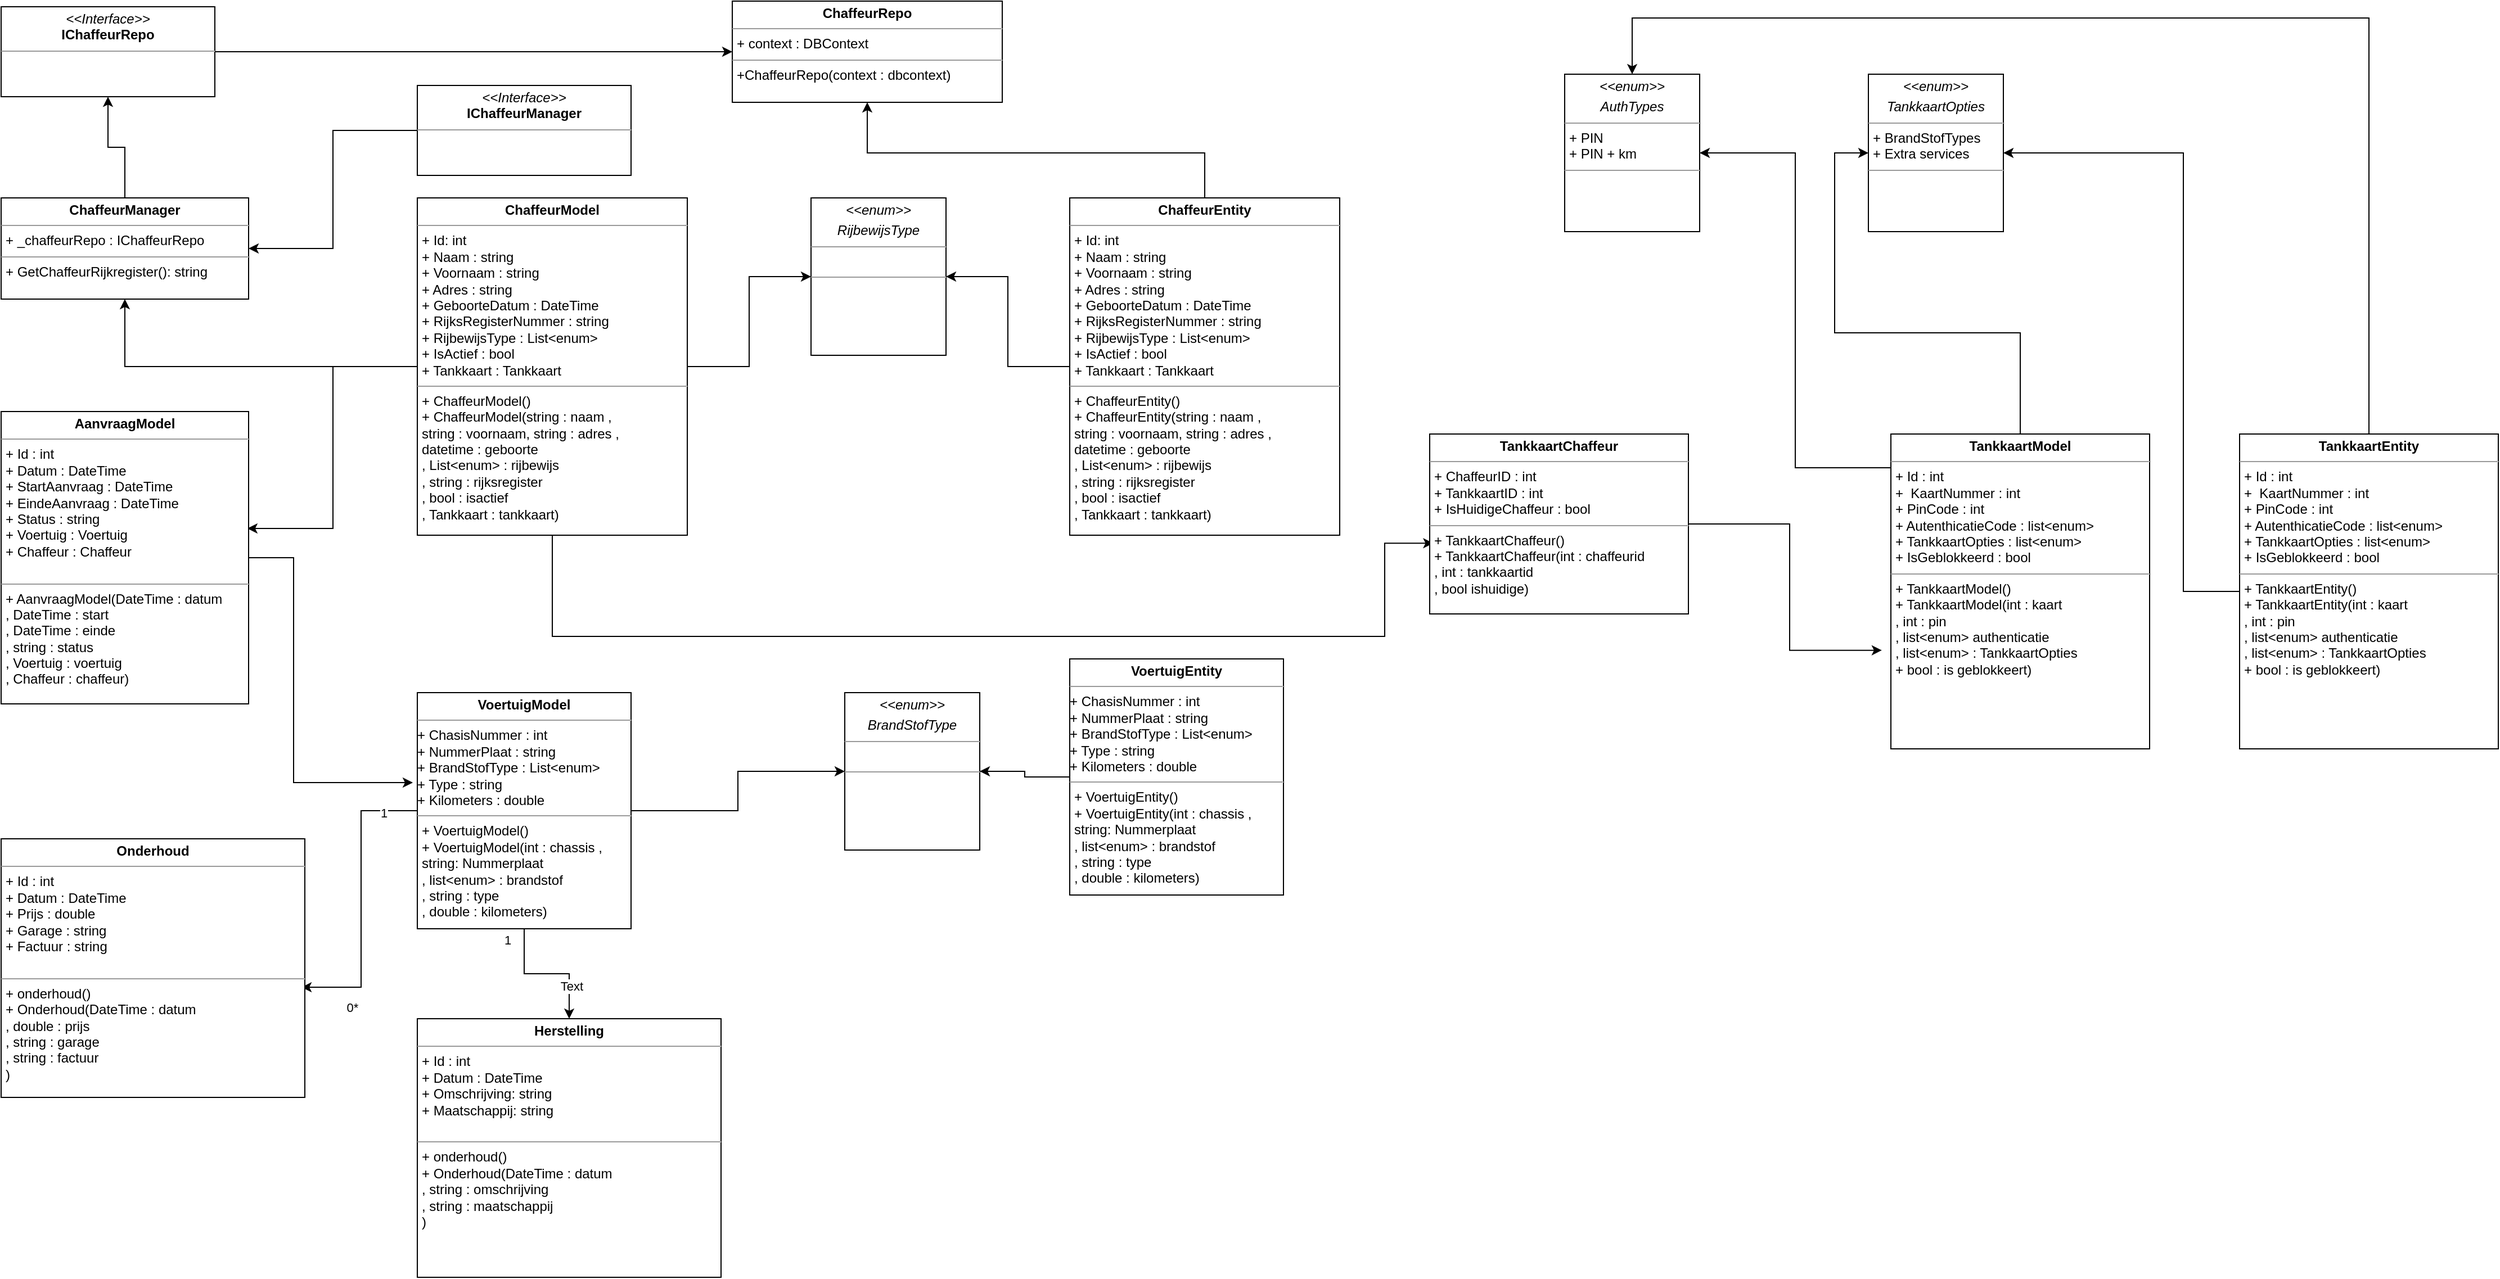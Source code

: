 <mxfile version="15.1.0" type="device"><diagram id="X8gG-c-uVgaTraNs3Fot" name="Page-1"><mxGraphModel dx="2440" dy="2278" grid="1" gridSize="10" guides="1" tooltips="1" connect="1" arrows="1" fold="1" page="1" pageScale="1" pageWidth="1600" pageHeight="1200" math="0" shadow="0"><root><mxCell id="0"/><mxCell id="1" parent="0"/><mxCell id="XZQfxrg7rUuwnyYYSZXB-30" style="edgeStyle=orthogonalEdgeStyle;rounded=0;orthogonalLoop=1;jettySize=auto;html=1;entryX=0;entryY=0.5;entryDx=0;entryDy=0;" edge="1" parent="1" source="XZQfxrg7rUuwnyYYSZXB-1" target="XZQfxrg7rUuwnyYYSZXB-29"><mxGeometry relative="1" as="geometry"/></mxCell><mxCell id="XZQfxrg7rUuwnyYYSZXB-1" value="&lt;p style=&quot;margin: 0px ; margin-top: 4px ; text-align: center&quot;&gt;&lt;i&gt;&amp;lt;&amp;lt;Interface&amp;gt;&amp;gt;&lt;/i&gt;&lt;br&gt;&lt;b&gt;IChaffeurRepo&lt;/b&gt;&lt;/p&gt;&lt;hr size=&quot;1&quot;&gt;" style="verticalAlign=top;align=left;overflow=fill;fontSize=12;fontFamily=Helvetica;html=1;" vertex="1" parent="1"><mxGeometry x="40" y="30" width="190" height="80" as="geometry"/></mxCell><mxCell id="XZQfxrg7rUuwnyYYSZXB-7" style="edgeStyle=orthogonalEdgeStyle;rounded=0;orthogonalLoop=1;jettySize=auto;html=1;entryX=0.5;entryY=1;entryDx=0;entryDy=0;" edge="1" parent="1" source="XZQfxrg7rUuwnyYYSZXB-2" target="XZQfxrg7rUuwnyYYSZXB-1"><mxGeometry relative="1" as="geometry"/></mxCell><mxCell id="XZQfxrg7rUuwnyYYSZXB-2" value="&lt;p style=&quot;margin: 0px ; margin-top: 4px ; text-align: center&quot;&gt;&lt;b&gt;ChaffeurManager&lt;/b&gt;&lt;/p&gt;&lt;hr size=&quot;1&quot;&gt;&lt;p style=&quot;margin: 0px ; margin-left: 4px&quot;&gt;+ _chaffeurRepo : IChaffeurRepo&lt;br&gt;&lt;/p&gt;&lt;hr size=&quot;1&quot;&gt;&lt;p style=&quot;margin: 0px ; margin-left: 4px&quot;&gt;+ GetChaffeurRijkregister(): string&lt;br&gt;&lt;/p&gt;" style="verticalAlign=top;align=left;overflow=fill;fontSize=12;fontFamily=Helvetica;html=1;" vertex="1" parent="1"><mxGeometry x="40" y="200" width="220" height="90" as="geometry"/></mxCell><mxCell id="XZQfxrg7rUuwnyYYSZXB-5" style="edgeStyle=orthogonalEdgeStyle;rounded=0;orthogonalLoop=1;jettySize=auto;html=1;entryX=1;entryY=0.5;entryDx=0;entryDy=0;" edge="1" parent="1" source="XZQfxrg7rUuwnyYYSZXB-3" target="XZQfxrg7rUuwnyYYSZXB-2"><mxGeometry relative="1" as="geometry"/></mxCell><mxCell id="XZQfxrg7rUuwnyYYSZXB-3" value="&lt;p style=&quot;margin: 0px ; margin-top: 4px ; text-align: center&quot;&gt;&lt;i&gt;&amp;lt;&amp;lt;Interface&amp;gt;&amp;gt;&lt;/i&gt;&lt;br&gt;&lt;b&gt;IChaffeurManager&lt;/b&gt;&lt;/p&gt;&lt;hr size=&quot;1&quot;&gt;" style="verticalAlign=top;align=left;overflow=fill;fontSize=12;fontFamily=Helvetica;html=1;" vertex="1" parent="1"><mxGeometry x="410" y="100" width="190" height="80" as="geometry"/></mxCell><mxCell id="XZQfxrg7rUuwnyYYSZXB-10" style="edgeStyle=orthogonalEdgeStyle;rounded=0;orthogonalLoop=1;jettySize=auto;html=1;entryX=0.5;entryY=1;entryDx=0;entryDy=0;" edge="1" parent="1" source="XZQfxrg7rUuwnyYYSZXB-8" target="XZQfxrg7rUuwnyYYSZXB-2"><mxGeometry relative="1" as="geometry"><mxPoint x="260" y="250" as="targetPoint"/></mxGeometry></mxCell><mxCell id="XZQfxrg7rUuwnyYYSZXB-12" style="edgeStyle=orthogonalEdgeStyle;rounded=0;orthogonalLoop=1;jettySize=auto;html=1;entryX=0.995;entryY=0.4;entryDx=0;entryDy=0;entryPerimeter=0;" edge="1" parent="1" source="XZQfxrg7rUuwnyYYSZXB-8" target="XZQfxrg7rUuwnyYYSZXB-11"><mxGeometry relative="1" as="geometry"/></mxCell><mxCell id="XZQfxrg7rUuwnyYYSZXB-25" style="edgeStyle=orthogonalEdgeStyle;rounded=0;orthogonalLoop=1;jettySize=auto;html=1;" edge="1" parent="1" source="XZQfxrg7rUuwnyYYSZXB-8" target="XZQfxrg7rUuwnyYYSZXB-24"><mxGeometry relative="1" as="geometry"/></mxCell><mxCell id="XZQfxrg7rUuwnyYYSZXB-37" style="edgeStyle=orthogonalEdgeStyle;rounded=0;orthogonalLoop=1;jettySize=auto;html=1;entryX=0.014;entryY=0.607;entryDx=0;entryDy=0;entryPerimeter=0;" edge="1" parent="1" source="XZQfxrg7rUuwnyYYSZXB-8" target="XZQfxrg7rUuwnyYYSZXB-36"><mxGeometry relative="1" as="geometry"><Array as="points"><mxPoint x="530" y="590"/><mxPoint x="1270" y="590"/><mxPoint x="1270" y="507"/></Array></mxGeometry></mxCell><mxCell id="XZQfxrg7rUuwnyYYSZXB-8" value="&lt;p style=&quot;margin: 0px ; margin-top: 4px ; text-align: center&quot;&gt;&lt;b&gt;ChaffeurModel&lt;br&gt;&lt;/b&gt;&lt;b&gt;&lt;/b&gt;&lt;/p&gt;&lt;p style=&quot;margin: 0px ; margin-top: 4px ; text-align: center&quot;&gt;&lt;/p&gt;&lt;hr size=&quot;1&quot;&gt;&lt;p style=&quot;margin: 0px ; margin-left: 4px&quot;&gt;+ Id: int&lt;/p&gt;&lt;p style=&quot;margin: 0px ; margin-left: 4px&quot;&gt;+ Naam : string&lt;/p&gt;&lt;p style=&quot;margin: 0px ; margin-left: 4px&quot;&gt;+ Voornaam : string&lt;/p&gt;&lt;p style=&quot;margin: 0px ; margin-left: 4px&quot;&gt;+ Adres : string&lt;/p&gt;&lt;p style=&quot;margin: 0px ; margin-left: 4px&quot;&gt;+ GeboorteDatum : DateTime&lt;/p&gt;&lt;p style=&quot;margin: 0px ; margin-left: 4px&quot;&gt;+ RijksRegisterNummer : string&lt;/p&gt;&lt;p style=&quot;margin: 0px ; margin-left: 4px&quot;&gt;+ RijbewijsType : List&amp;lt;enum&amp;gt;&lt;br&gt;&lt;/p&gt;&lt;p style=&quot;margin: 0px ; margin-left: 4px&quot;&gt;+ IsActief : bool&lt;/p&gt;&lt;p style=&quot;margin: 0px ; margin-left: 4px&quot;&gt;+ Tankkaart : Tankkaart&lt;br&gt;&lt;/p&gt;&lt;hr size=&quot;1&quot;&gt;&lt;p style=&quot;margin: 0px ; margin-left: 4px&quot;&gt;+ ChaffeurModel()&lt;/p&gt;&lt;p style=&quot;margin: 0px ; margin-left: 4px&quot;&gt;+ ChaffeurModel(string : naam , &lt;br&gt;&lt;/p&gt;&lt;p style=&quot;margin: 0px ; margin-left: 4px&quot;&gt;string : voornaam, string : adres , &lt;br&gt;&lt;/p&gt;&lt;p style=&quot;margin: 0px ; margin-left: 4px&quot;&gt;datetime : geboorte&lt;/p&gt;&lt;p style=&quot;margin: 0px ; margin-left: 4px&quot;&gt;, List&amp;lt;enum&amp;gt; : rijbewijs&lt;/p&gt;&lt;p style=&quot;margin: 0px ; margin-left: 4px&quot;&gt;, string : rijksregister&lt;/p&gt;&lt;p style=&quot;margin: 0px ; margin-left: 4px&quot;&gt;, bool : isactief&lt;/p&gt;&lt;p style=&quot;margin: 0px ; margin-left: 4px&quot;&gt;, Tankkaart : tankkaart)&lt;/p&gt;" style="verticalAlign=top;align=left;overflow=fill;fontSize=12;fontFamily=Helvetica;html=1;" vertex="1" parent="1"><mxGeometry x="410" y="200" width="240" height="300" as="geometry"/></mxCell><mxCell id="XZQfxrg7rUuwnyYYSZXB-14" style="edgeStyle=orthogonalEdgeStyle;rounded=0;orthogonalLoop=1;jettySize=auto;html=1;entryX=-0.021;entryY=0.381;entryDx=0;entryDy=0;entryPerimeter=0;" edge="1" parent="1" source="XZQfxrg7rUuwnyYYSZXB-11" target="XZQfxrg7rUuwnyYYSZXB-13"><mxGeometry relative="1" as="geometry"><mxPoint x="360" y="720" as="targetPoint"/><Array as="points"><mxPoint x="300" y="520"/><mxPoint x="300" y="720"/></Array></mxGeometry></mxCell><mxCell id="XZQfxrg7rUuwnyYYSZXB-11" value="&lt;p style=&quot;margin: 0px ; margin-top: 4px ; text-align: center&quot;&gt;&lt;b&gt;AanvraagModel&lt;br&gt;&lt;/b&gt;&lt;/p&gt;&lt;hr size=&quot;1&quot;&gt;&lt;p style=&quot;margin: 0px ; margin-left: 4px&quot;&gt;+ Id : int&lt;/p&gt;&lt;p style=&quot;margin: 0px ; margin-left: 4px&quot;&gt;+ Datum : DateTime&lt;/p&gt;&lt;p style=&quot;margin: 0px ; margin-left: 4px&quot;&gt;+ StartAanvraag : DateTime&lt;/p&gt;&lt;p style=&quot;margin: 0px ; margin-left: 4px&quot;&gt;+ EindeAanvraag : DateTime&lt;/p&gt;&lt;p style=&quot;margin: 0px ; margin-left: 4px&quot;&gt;+ Status : string&lt;/p&gt;&lt;p style=&quot;margin: 0px ; margin-left: 4px&quot;&gt;+ Voertuig : Voertuig&lt;/p&gt;&lt;p style=&quot;margin: 0px ; margin-left: 4px&quot;&gt;+ Chaffeur : Chaffeur&lt;br&gt;&lt;/p&gt;&lt;p style=&quot;margin: 0px ; margin-left: 4px&quot;&gt;&lt;br&gt;&lt;/p&gt;&lt;hr size=&quot;1&quot;&gt;&lt;p style=&quot;margin: 0px ; margin-left: 4px&quot;&gt;+ AanvraagModel(DateTime : datum&lt;/p&gt;&lt;p style=&quot;margin: 0px ; margin-left: 4px&quot;&gt;, DateTime : start&lt;br&gt;&lt;/p&gt;&lt;p style=&quot;margin: 0px ; margin-left: 4px&quot;&gt;, DateTime : einde&lt;/p&gt;&lt;p style=&quot;margin: 0px ; margin-left: 4px&quot;&gt;, string : status&lt;/p&gt;&lt;p style=&quot;margin: 0px ; margin-left: 4px&quot;&gt;, Voertuig : voertuig&lt;/p&gt;&lt;p style=&quot;margin: 0px ; margin-left: 4px&quot;&gt;, Chaffeur : chaffeur)&lt;br&gt;&lt;/p&gt;" style="verticalAlign=top;align=left;overflow=fill;fontSize=12;fontFamily=Helvetica;html=1;" vertex="1" parent="1"><mxGeometry x="40" y="390" width="220" height="260" as="geometry"/></mxCell><mxCell id="XZQfxrg7rUuwnyYYSZXB-16" style="edgeStyle=orthogonalEdgeStyle;rounded=0;orthogonalLoop=1;jettySize=auto;html=1;entryX=0.989;entryY=0.574;entryDx=0;entryDy=0;entryPerimeter=0;" edge="1" parent="1" source="XZQfxrg7rUuwnyYYSZXB-13" target="XZQfxrg7rUuwnyYYSZXB-15"><mxGeometry relative="1" as="geometry"/></mxCell><mxCell id="XZQfxrg7rUuwnyYYSZXB-17" value="0*" style="edgeLabel;html=1;align=center;verticalAlign=middle;resizable=0;points=[];" vertex="1" connectable="0" parent="XZQfxrg7rUuwnyYYSZXB-16"><mxGeometry x="0.659" y="2" relative="1" as="geometry"><mxPoint y="16" as="offset"/></mxGeometry></mxCell><mxCell id="XZQfxrg7rUuwnyYYSZXB-18" value="1" style="edgeLabel;html=1;align=center;verticalAlign=middle;resizable=0;points=[];" vertex="1" connectable="0" parent="XZQfxrg7rUuwnyYYSZXB-16"><mxGeometry x="-0.769" y="2" relative="1" as="geometry"><mxPoint as="offset"/></mxGeometry></mxCell><mxCell id="XZQfxrg7rUuwnyYYSZXB-20" style="edgeStyle=orthogonalEdgeStyle;rounded=0;orthogonalLoop=1;jettySize=auto;html=1;entryX=0.5;entryY=0;entryDx=0;entryDy=0;" edge="1" parent="1" source="XZQfxrg7rUuwnyYYSZXB-13" target="XZQfxrg7rUuwnyYYSZXB-19"><mxGeometry relative="1" as="geometry"/></mxCell><mxCell id="XZQfxrg7rUuwnyYYSZXB-21" value="1" style="edgeLabel;html=1;align=center;verticalAlign=middle;resizable=0;points=[];" vertex="1" connectable="0" parent="XZQfxrg7rUuwnyYYSZXB-20"><mxGeometry x="-0.502" y="-2" relative="1" as="geometry"><mxPoint x="-13" y="-20" as="offset"/></mxGeometry></mxCell><mxCell id="XZQfxrg7rUuwnyYYSZXB-22" value="Text" style="edgeLabel;html=1;align=center;verticalAlign=middle;resizable=0;points=[];" vertex="1" connectable="0" parent="XZQfxrg7rUuwnyYYSZXB-20"><mxGeometry x="0.514" y="2" relative="1" as="geometry"><mxPoint as="offset"/></mxGeometry></mxCell><mxCell id="XZQfxrg7rUuwnyYYSZXB-33" style="edgeStyle=orthogonalEdgeStyle;rounded=0;orthogonalLoop=1;jettySize=auto;html=1;entryX=0;entryY=0.5;entryDx=0;entryDy=0;" edge="1" parent="1" source="XZQfxrg7rUuwnyYYSZXB-13" target="XZQfxrg7rUuwnyYYSZXB-32"><mxGeometry relative="1" as="geometry"/></mxCell><mxCell id="XZQfxrg7rUuwnyYYSZXB-13" value="&lt;p style=&quot;margin: 0px ; margin-top: 4px ; text-align: center&quot;&gt;&lt;b&gt;VoertuigModel&lt;/b&gt;&lt;/p&gt;&lt;hr size=&quot;1&quot;&gt;&lt;div&gt;+ ChasisNummer : int&lt;/div&gt;&lt;div&gt;+ NummerPlaat : string&lt;/div&gt;&lt;div&gt;+ BrandStofType : List&amp;lt;enum&amp;gt;&lt;/div&gt;&lt;div&gt;+ Type : string&lt;/div&gt;&lt;div&gt;+ Kilometers : double&lt;br&gt;&lt;/div&gt;&lt;hr size=&quot;1&quot;&gt;&lt;p style=&quot;margin: 0px ; margin-left: 4px&quot;&gt;+ VoertuigModel()&lt;/p&gt;&lt;p style=&quot;margin: 0px ; margin-left: 4px&quot;&gt;+ VoertuigModel(int : chassis ,&lt;/p&gt;&lt;p style=&quot;margin: 0px ; margin-left: 4px&quot;&gt;string: Nummerplaat&lt;/p&gt;&lt;p style=&quot;margin: 0px ; margin-left: 4px&quot;&gt;, list&amp;lt;enum&amp;gt; : brandstof&lt;/p&gt;&lt;p style=&quot;margin: 0px ; margin-left: 4px&quot;&gt;, string : type&lt;/p&gt;&lt;p style=&quot;margin: 0px ; margin-left: 4px&quot;&gt;, double : kilometers)&lt;br&gt;&lt;/p&gt;" style="verticalAlign=top;align=left;overflow=fill;fontSize=12;fontFamily=Helvetica;html=1;" vertex="1" parent="1"><mxGeometry x="410" y="640" width="190" height="210" as="geometry"/></mxCell><mxCell id="XZQfxrg7rUuwnyYYSZXB-15" value="&lt;p style=&quot;margin: 0px ; margin-top: 4px ; text-align: center&quot;&gt;&lt;b&gt;Onderhoud&lt;/b&gt;&lt;/p&gt;&lt;hr size=&quot;1&quot;&gt;&lt;p style=&quot;margin: 0px ; margin-left: 4px&quot;&gt;+ Id : int&lt;/p&gt;&lt;p style=&quot;margin: 0px ; margin-left: 4px&quot;&gt;+ Datum : DateTime&lt;/p&gt;&lt;p style=&quot;margin: 0px ; margin-left: 4px&quot;&gt;+ Prijs : double&lt;/p&gt;&lt;p style=&quot;margin: 0px ; margin-left: 4px&quot;&gt;+ Garage : string&lt;/p&gt;&lt;p style=&quot;margin: 0px ; margin-left: 4px&quot;&gt;+ Factuur : string&lt;/p&gt;&lt;p style=&quot;margin: 0px ; margin-left: 4px&quot;&gt;&lt;br&gt;&lt;/p&gt;&lt;hr size=&quot;1&quot;&gt;&lt;p style=&quot;margin: 0px ; margin-left: 4px&quot;&gt;+ onderhoud()&lt;/p&gt;&lt;p style=&quot;margin: 0px ; margin-left: 4px&quot;&gt;+ Onderhoud(DateTime : datum&lt;/p&gt;&lt;p style=&quot;margin: 0px ; margin-left: 4px&quot;&gt;, double : prijs &lt;br&gt;&lt;/p&gt;&lt;p style=&quot;margin: 0px ; margin-left: 4px&quot;&gt;, string : garage&lt;/p&gt;&lt;p style=&quot;margin: 0px ; margin-left: 4px&quot;&gt;, string : factuur&lt;br&gt;&lt;/p&gt;&lt;p style=&quot;margin: 0px ; margin-left: 4px&quot;&gt;)&lt;br&gt;&lt;/p&gt;" style="verticalAlign=top;align=left;overflow=fill;fontSize=12;fontFamily=Helvetica;html=1;" vertex="1" parent="1"><mxGeometry x="40" y="770" width="270" height="230" as="geometry"/></mxCell><mxCell id="XZQfxrg7rUuwnyYYSZXB-19" value="&lt;p style=&quot;margin: 0px ; margin-top: 4px ; text-align: center&quot;&gt;&lt;b&gt;Herstelling&lt;/b&gt;&lt;/p&gt;&lt;hr size=&quot;1&quot;&gt;&lt;p style=&quot;margin: 0px ; margin-left: 4px&quot;&gt;+ Id : int&lt;/p&gt;&lt;p style=&quot;margin: 0px ; margin-left: 4px&quot;&gt;+ Datum : DateTime&lt;/p&gt;&lt;p style=&quot;margin: 0px ; margin-left: 4px&quot;&gt;+ Omschrijving: string&lt;/p&gt;&lt;p style=&quot;margin: 0px ; margin-left: 4px&quot;&gt;+ Maatschappij: string&lt;/p&gt;&lt;p style=&quot;margin: 0px ; margin-left: 4px&quot;&gt;&lt;br&gt;&lt;/p&gt;&lt;hr size=&quot;1&quot;&gt;&lt;p style=&quot;margin: 0px ; margin-left: 4px&quot;&gt;+ onderhoud()&lt;/p&gt;&lt;p style=&quot;margin: 0px ; margin-left: 4px&quot;&gt;+ Onderhoud(DateTime : datum&lt;/p&gt;&lt;p style=&quot;margin: 0px ; margin-left: 4px&quot;&gt;, string : omschrijving&lt;/p&gt;&lt;p style=&quot;margin: 0px ; margin-left: 4px&quot;&gt;, string : maatschappij&lt;br&gt;&lt;/p&gt;&lt;p style=&quot;margin: 0px ; margin-left: 4px&quot;&gt;)&lt;br&gt;&lt;/p&gt;" style="verticalAlign=top;align=left;overflow=fill;fontSize=12;fontFamily=Helvetica;html=1;" vertex="1" parent="1"><mxGeometry x="410" y="930" width="270" height="230" as="geometry"/></mxCell><mxCell id="XZQfxrg7rUuwnyYYSZXB-24" value="&lt;p style=&quot;margin: 0px ; margin-top: 4px ; text-align: center&quot;&gt;&lt;i&gt;&amp;lt;&amp;lt;enum&amp;gt;&amp;gt;&lt;/i&gt;&lt;/p&gt;&lt;p style=&quot;margin: 0px ; margin-top: 4px ; text-align: center&quot;&gt;&lt;i&gt;RijbewijsType&lt;/i&gt;&lt;br&gt;&lt;/p&gt;&lt;hr size=&quot;1&quot;&gt;&lt;p style=&quot;margin: 0px ; margin-left: 4px&quot;&gt;&lt;br&gt;&lt;/p&gt;&lt;hr size=&quot;1&quot;&gt;" style="verticalAlign=top;align=left;overflow=fill;fontSize=12;fontFamily=Helvetica;html=1;" vertex="1" parent="1"><mxGeometry x="760" y="200" width="120" height="140" as="geometry"/></mxCell><mxCell id="XZQfxrg7rUuwnyYYSZXB-28" style="edgeStyle=orthogonalEdgeStyle;rounded=0;orthogonalLoop=1;jettySize=auto;html=1;" edge="1" parent="1" source="XZQfxrg7rUuwnyYYSZXB-26" target="XZQfxrg7rUuwnyYYSZXB-24"><mxGeometry relative="1" as="geometry"/></mxCell><mxCell id="XZQfxrg7rUuwnyYYSZXB-31" style="edgeStyle=orthogonalEdgeStyle;rounded=0;orthogonalLoop=1;jettySize=auto;html=1;" edge="1" parent="1" source="XZQfxrg7rUuwnyYYSZXB-26" target="XZQfxrg7rUuwnyYYSZXB-29"><mxGeometry relative="1" as="geometry"><Array as="points"><mxPoint x="1110" y="160"/><mxPoint x="810" y="160"/></Array></mxGeometry></mxCell><mxCell id="XZQfxrg7rUuwnyYYSZXB-26" value="&lt;p style=&quot;margin: 0px ; margin-top: 4px ; text-align: center&quot;&gt;&lt;b&gt;ChaffeurEntity&lt;br&gt;&lt;/b&gt;&lt;b&gt;&lt;/b&gt;&lt;/p&gt;&lt;p style=&quot;margin: 0px ; margin-top: 4px ; text-align: center&quot;&gt;&lt;/p&gt;&lt;hr size=&quot;1&quot;&gt;&lt;p style=&quot;margin: 0px ; margin-left: 4px&quot;&gt;+ Id: int&lt;/p&gt;&lt;p style=&quot;margin: 0px ; margin-left: 4px&quot;&gt;+ Naam : string&lt;/p&gt;&lt;p style=&quot;margin: 0px ; margin-left: 4px&quot;&gt;+ Voornaam : string&lt;/p&gt;&lt;p style=&quot;margin: 0px ; margin-left: 4px&quot;&gt;+ Adres : string&lt;/p&gt;&lt;p style=&quot;margin: 0px ; margin-left: 4px&quot;&gt;+ GeboorteDatum : DateTime&lt;/p&gt;&lt;p style=&quot;margin: 0px ; margin-left: 4px&quot;&gt;+ RijksRegisterNummer : string&lt;/p&gt;&lt;p style=&quot;margin: 0px ; margin-left: 4px&quot;&gt;+ RijbewijsType : List&amp;lt;enum&amp;gt;&lt;br&gt;&lt;/p&gt;&lt;p style=&quot;margin: 0px ; margin-left: 4px&quot;&gt;+ IsActief : bool&lt;/p&gt;&lt;p style=&quot;margin: 0px ; margin-left: 4px&quot;&gt;+ Tankkaart : Tankkaart&lt;br&gt;&lt;/p&gt;&lt;hr size=&quot;1&quot;&gt;&lt;p style=&quot;margin: 0px ; margin-left: 4px&quot;&gt;+ ChaffeurEntity()&lt;/p&gt;&lt;p style=&quot;margin: 0px ; margin-left: 4px&quot;&gt;+ ChaffeurEntity(string : naam , &lt;br&gt;&lt;/p&gt;&lt;p style=&quot;margin: 0px ; margin-left: 4px&quot;&gt;string : voornaam, string : adres , &lt;br&gt;&lt;/p&gt;&lt;p style=&quot;margin: 0px ; margin-left: 4px&quot;&gt;datetime : geboorte&lt;/p&gt;&lt;p style=&quot;margin: 0px ; margin-left: 4px&quot;&gt;, List&amp;lt;enum&amp;gt; : rijbewijs&lt;/p&gt;&lt;p style=&quot;margin: 0px ; margin-left: 4px&quot;&gt;, string : rijksregister&lt;/p&gt;&lt;p style=&quot;margin: 0px ; margin-left: 4px&quot;&gt;, bool : isactief&lt;/p&gt;&lt;p style=&quot;margin: 0px ; margin-left: 4px&quot;&gt;, Tankkaart : tankkaart)&lt;/p&gt;" style="verticalAlign=top;align=left;overflow=fill;fontSize=12;fontFamily=Helvetica;html=1;" vertex="1" parent="1"><mxGeometry x="990" y="200" width="240" height="300" as="geometry"/></mxCell><mxCell id="XZQfxrg7rUuwnyYYSZXB-29" value="&lt;p style=&quot;margin: 0px ; margin-top: 4px ; text-align: center&quot;&gt;&lt;b&gt;ChaffeurRepo&lt;br&gt;&lt;/b&gt;&lt;/p&gt;&lt;hr size=&quot;1&quot;&gt;&lt;p style=&quot;margin: 0px ; margin-left: 4px&quot;&gt;+ context : DBContext&lt;br&gt;&lt;/p&gt;&lt;hr size=&quot;1&quot;&gt;&lt;p style=&quot;margin: 0px ; margin-left: 4px&quot;&gt;+ChaffeurRepo(context : dbcontext)&lt;/p&gt;" style="verticalAlign=top;align=left;overflow=fill;fontSize=12;fontFamily=Helvetica;html=1;" vertex="1" parent="1"><mxGeometry x="690" y="25" width="240" height="90" as="geometry"/></mxCell><mxCell id="XZQfxrg7rUuwnyYYSZXB-32" value="&lt;p style=&quot;margin: 0px ; margin-top: 4px ; text-align: center&quot;&gt;&lt;i&gt;&amp;lt;&amp;lt;enum&amp;gt;&amp;gt;&lt;/i&gt;&lt;/p&gt;&lt;p style=&quot;margin: 0px ; margin-top: 4px ; text-align: center&quot;&gt;&lt;i&gt;BrandStofType&lt;/i&gt;&lt;br&gt;&lt;/p&gt;&lt;hr size=&quot;1&quot;&gt;&lt;p style=&quot;margin: 0px ; margin-left: 4px&quot;&gt;&lt;br&gt;&lt;/p&gt;&lt;hr size=&quot;1&quot;&gt;" style="verticalAlign=top;align=left;overflow=fill;fontSize=12;fontFamily=Helvetica;html=1;" vertex="1" parent="1"><mxGeometry x="790" y="640" width="120" height="140" as="geometry"/></mxCell><mxCell id="XZQfxrg7rUuwnyYYSZXB-35" style="edgeStyle=orthogonalEdgeStyle;rounded=0;orthogonalLoop=1;jettySize=auto;html=1;entryX=1;entryY=0.5;entryDx=0;entryDy=0;" edge="1" parent="1" source="XZQfxrg7rUuwnyYYSZXB-34" target="XZQfxrg7rUuwnyYYSZXB-32"><mxGeometry relative="1" as="geometry"/></mxCell><mxCell id="XZQfxrg7rUuwnyYYSZXB-34" value="&lt;p style=&quot;margin: 0px ; margin-top: 4px ; text-align: center&quot;&gt;&lt;b&gt;VoertuigEntity&lt;/b&gt;&lt;/p&gt;&lt;hr size=&quot;1&quot;&gt;&lt;div&gt;+ ChasisNummer : int&lt;/div&gt;&lt;div&gt;+ NummerPlaat : string&lt;/div&gt;&lt;div&gt;+ BrandStofType : List&amp;lt;enum&amp;gt;&lt;/div&gt;&lt;div&gt;+ Type : string&lt;/div&gt;&lt;div&gt;+ Kilometers : double&lt;br&gt;&lt;/div&gt;&lt;hr size=&quot;1&quot;&gt;&lt;p style=&quot;margin: 0px ; margin-left: 4px&quot;&gt;+ VoertuigEntity()&lt;/p&gt;&lt;p style=&quot;margin: 0px ; margin-left: 4px&quot;&gt;+ VoertuigEntity(int : chassis ,&lt;/p&gt;&lt;p style=&quot;margin: 0px ; margin-left: 4px&quot;&gt;string: Nummerplaat&lt;/p&gt;&lt;p style=&quot;margin: 0px ; margin-left: 4px&quot;&gt;, list&amp;lt;enum&amp;gt; : brandstof&lt;/p&gt;&lt;p style=&quot;margin: 0px ; margin-left: 4px&quot;&gt;, string : type&lt;/p&gt;&lt;p style=&quot;margin: 0px ; margin-left: 4px&quot;&gt;, double : kilometers)&lt;br&gt;&lt;/p&gt;" style="verticalAlign=top;align=left;overflow=fill;fontSize=12;fontFamily=Helvetica;html=1;" vertex="1" parent="1"><mxGeometry x="990" y="610" width="190" height="210" as="geometry"/></mxCell><mxCell id="XZQfxrg7rUuwnyYYSZXB-43" style="edgeStyle=orthogonalEdgeStyle;rounded=0;orthogonalLoop=1;jettySize=auto;html=1;entryX=-0.035;entryY=0.687;entryDx=0;entryDy=0;entryPerimeter=0;" edge="1" parent="1" source="XZQfxrg7rUuwnyYYSZXB-36" target="XZQfxrg7rUuwnyYYSZXB-38"><mxGeometry relative="1" as="geometry"/></mxCell><mxCell id="XZQfxrg7rUuwnyYYSZXB-36" value="&lt;p style=&quot;margin: 0px ; margin-top: 4px ; text-align: center&quot;&gt;&lt;b&gt;TankkaartChaffeur&lt;/b&gt;&lt;br&gt;&lt;/p&gt;&lt;hr size=&quot;1&quot;&gt;&lt;p style=&quot;margin: 0px ; margin-left: 4px&quot;&gt;+ ChaffeurID : int&lt;/p&gt;&lt;p style=&quot;margin: 0px ; margin-left: 4px&quot;&gt;+ TankkaartID : int&lt;/p&gt;&lt;p style=&quot;margin: 0px ; margin-left: 4px&quot;&gt;+ IsHuidigeChaffeur : bool&lt;br&gt;&lt;/p&gt;&lt;hr size=&quot;1&quot;&gt;&lt;p style=&quot;margin: 0px ; margin-left: 4px&quot;&gt;+ TankkaartChaffeur()&lt;/p&gt;&lt;p style=&quot;margin: 0px ; margin-left: 4px&quot;&gt;+ TankkaartChaffeur(int : chaffeurid&lt;/p&gt;&lt;p style=&quot;margin: 0px ; margin-left: 4px&quot;&gt;, int : tankkaartid&lt;/p&gt;&lt;p style=&quot;margin: 0px ; margin-left: 4px&quot;&gt;, bool ishuidige)&lt;/p&gt;" style="verticalAlign=top;align=left;overflow=fill;fontSize=12;fontFamily=Helvetica;html=1;" vertex="1" parent="1"><mxGeometry x="1310" y="410" width="230" height="160" as="geometry"/></mxCell><mxCell id="XZQfxrg7rUuwnyYYSZXB-40" style="edgeStyle=orthogonalEdgeStyle;rounded=0;orthogonalLoop=1;jettySize=auto;html=1;entryX=1;entryY=0.5;entryDx=0;entryDy=0;" edge="1" parent="1" source="XZQfxrg7rUuwnyYYSZXB-38" target="XZQfxrg7rUuwnyYYSZXB-39"><mxGeometry relative="1" as="geometry"><Array as="points"><mxPoint x="1635" y="440"/><mxPoint x="1635" y="160"/></Array></mxGeometry></mxCell><mxCell id="XZQfxrg7rUuwnyYYSZXB-42" style="edgeStyle=orthogonalEdgeStyle;rounded=0;orthogonalLoop=1;jettySize=auto;html=1;entryX=0;entryY=0.5;entryDx=0;entryDy=0;" edge="1" parent="1" source="XZQfxrg7rUuwnyYYSZXB-38" target="XZQfxrg7rUuwnyYYSZXB-41"><mxGeometry relative="1" as="geometry"><Array as="points"><mxPoint x="1835" y="320"/><mxPoint x="1670" y="320"/><mxPoint x="1670" y="160"/></Array></mxGeometry></mxCell><mxCell id="XZQfxrg7rUuwnyYYSZXB-38" value="&lt;p style=&quot;margin: 0px ; margin-top: 4px ; text-align: center&quot;&gt;&lt;b&gt;TankkaartModel&lt;/b&gt;&lt;br&gt;&lt;/p&gt;&lt;hr size=&quot;1&quot;&gt;&lt;p style=&quot;margin: 0px ; margin-left: 4px&quot;&gt;+ Id : int&lt;/p&gt;&lt;p style=&quot;margin: 0px ; margin-left: 4px&quot;&gt;+&amp;nbsp; KaartNummer : int&lt;/p&gt;&lt;p style=&quot;margin: 0px ; margin-left: 4px&quot;&gt;+ PinCode : int&lt;/p&gt;&lt;p style=&quot;margin: 0px ; margin-left: 4px&quot;&gt;+ AutenthicatieCode : list&amp;lt;enum&amp;gt;&lt;/p&gt;&lt;p style=&quot;margin: 0px ; margin-left: 4px&quot;&gt;+ TankkaartOpties : list&amp;lt;enum&amp;gt;&lt;/p&gt;&lt;p style=&quot;margin: 0px ; margin-left: 4px&quot;&gt;+ IsGeblokkeerd : bool&lt;br&gt;&lt;/p&gt;&lt;hr size=&quot;1&quot;&gt;&lt;p style=&quot;margin: 0px ; margin-left: 4px&quot;&gt;+ TankkaartModel()&lt;/p&gt;&lt;p style=&quot;margin: 0px ; margin-left: 4px&quot;&gt;+ TankkaartModel(int : kaart&lt;/p&gt;&lt;p style=&quot;margin: 0px ; margin-left: 4px&quot;&gt;, int : pin&lt;/p&gt;&lt;p style=&quot;margin: 0px ; margin-left: 4px&quot;&gt;, list&amp;lt;enum&amp;gt; authenticatie &lt;br&gt;&lt;/p&gt;&lt;p style=&quot;margin: 0px ; margin-left: 4px&quot;&gt;, list&amp;lt;enum&amp;gt; : TankkaartOpties&lt;/p&gt;&lt;p style=&quot;margin: 0px ; margin-left: 4px&quot;&gt;+ bool : is geblokkeert)&lt;/p&gt;" style="verticalAlign=top;align=left;overflow=fill;fontSize=12;fontFamily=Helvetica;html=1;" vertex="1" parent="1"><mxGeometry x="1720" y="410" width="230" height="280" as="geometry"/></mxCell><mxCell id="XZQfxrg7rUuwnyYYSZXB-39" value="&lt;p style=&quot;margin: 0px ; margin-top: 4px ; text-align: center&quot;&gt;&lt;i&gt;&amp;lt;&amp;lt;enum&amp;gt;&amp;gt;&lt;/i&gt;&lt;/p&gt;&lt;p style=&quot;margin: 0px ; margin-top: 4px ; text-align: center&quot;&gt;&lt;i&gt;AuthTypes&lt;/i&gt;&lt;br&gt;&lt;/p&gt;&lt;hr size=&quot;1&quot;&gt;&lt;p style=&quot;margin: 0px ; margin-left: 4px&quot;&gt;+ PIN&lt;/p&gt;&lt;p style=&quot;margin: 0px ; margin-left: 4px&quot;&gt;+ PIN + km&lt;br&gt;&lt;/p&gt;&lt;hr size=&quot;1&quot;&gt;" style="verticalAlign=top;align=left;overflow=fill;fontSize=12;fontFamily=Helvetica;html=1;" vertex="1" parent="1"><mxGeometry x="1430" y="90" width="120" height="140" as="geometry"/></mxCell><mxCell id="XZQfxrg7rUuwnyYYSZXB-41" value="&lt;p style=&quot;margin: 0px ; margin-top: 4px ; text-align: center&quot;&gt;&lt;i&gt;&amp;lt;&amp;lt;enum&amp;gt;&amp;gt;&lt;/i&gt;&lt;/p&gt;&lt;p style=&quot;margin: 0px ; margin-top: 4px ; text-align: center&quot;&gt;&lt;i&gt;TankkaartOpties&lt;/i&gt;&lt;br&gt;&lt;/p&gt;&lt;hr size=&quot;1&quot;&gt;&lt;p style=&quot;margin: 0px ; margin-left: 4px&quot;&gt;+ BrandStofTypes&lt;/p&gt;&lt;p style=&quot;margin: 0px ; margin-left: 4px&quot;&gt;+ Extra services&lt;br&gt;&lt;/p&gt;&lt;hr size=&quot;1&quot;&gt;" style="verticalAlign=top;align=left;overflow=fill;fontSize=12;fontFamily=Helvetica;html=1;" vertex="1" parent="1"><mxGeometry x="1700" y="90" width="120" height="140" as="geometry"/></mxCell><mxCell id="XZQfxrg7rUuwnyYYSZXB-45" style="edgeStyle=orthogonalEdgeStyle;rounded=0;orthogonalLoop=1;jettySize=auto;html=1;entryX=1;entryY=0.5;entryDx=0;entryDy=0;" edge="1" parent="1" source="XZQfxrg7rUuwnyYYSZXB-44" target="XZQfxrg7rUuwnyYYSZXB-41"><mxGeometry relative="1" as="geometry"><Array as="points"><mxPoint x="1980" y="550"/><mxPoint x="1980" y="160"/></Array></mxGeometry></mxCell><mxCell id="XZQfxrg7rUuwnyYYSZXB-46" style="edgeStyle=orthogonalEdgeStyle;rounded=0;orthogonalLoop=1;jettySize=auto;html=1;entryX=0.5;entryY=0;entryDx=0;entryDy=0;" edge="1" parent="1" source="XZQfxrg7rUuwnyYYSZXB-44" target="XZQfxrg7rUuwnyYYSZXB-39"><mxGeometry relative="1" as="geometry"><Array as="points"><mxPoint x="2145" y="40"/><mxPoint x="1490" y="40"/></Array></mxGeometry></mxCell><mxCell id="XZQfxrg7rUuwnyYYSZXB-44" value="&lt;p style=&quot;margin: 0px ; margin-top: 4px ; text-align: center&quot;&gt;&lt;b&gt;TankkaartEntity&lt;/b&gt;&lt;br&gt;&lt;/p&gt;&lt;hr size=&quot;1&quot;&gt;&lt;p style=&quot;margin: 0px ; margin-left: 4px&quot;&gt;+ Id : int&lt;/p&gt;&lt;p style=&quot;margin: 0px ; margin-left: 4px&quot;&gt;+&amp;nbsp; KaartNummer : int&lt;/p&gt;&lt;p style=&quot;margin: 0px ; margin-left: 4px&quot;&gt;+ PinCode : int&lt;/p&gt;&lt;p style=&quot;margin: 0px ; margin-left: 4px&quot;&gt;+ AutenthicatieCode : list&amp;lt;enum&amp;gt;&lt;/p&gt;&lt;p style=&quot;margin: 0px ; margin-left: 4px&quot;&gt;+ TankkaartOpties : list&amp;lt;enum&amp;gt;&lt;/p&gt;&lt;p style=&quot;margin: 0px ; margin-left: 4px&quot;&gt;+ IsGeblokkeerd : bool&lt;br&gt;&lt;/p&gt;&lt;hr size=&quot;1&quot;&gt;&lt;p style=&quot;margin: 0px ; margin-left: 4px&quot;&gt;+ TankkaartEntity()&lt;/p&gt;&lt;p style=&quot;margin: 0px ; margin-left: 4px&quot;&gt;+ TankkaartEntity(int : kaart&lt;/p&gt;&lt;p style=&quot;margin: 0px ; margin-left: 4px&quot;&gt;, int : pin&lt;/p&gt;&lt;p style=&quot;margin: 0px ; margin-left: 4px&quot;&gt;, list&amp;lt;enum&amp;gt; authenticatie &lt;br&gt;&lt;/p&gt;&lt;p style=&quot;margin: 0px ; margin-left: 4px&quot;&gt;, list&amp;lt;enum&amp;gt; : TankkaartOpties&lt;/p&gt;&lt;p style=&quot;margin: 0px ; margin-left: 4px&quot;&gt;+ bool : is geblokkeert)&lt;/p&gt;" style="verticalAlign=top;align=left;overflow=fill;fontSize=12;fontFamily=Helvetica;html=1;" vertex="1" parent="1"><mxGeometry x="2030" y="410" width="230" height="280" as="geometry"/></mxCell></root></mxGraphModel></diagram></mxfile>